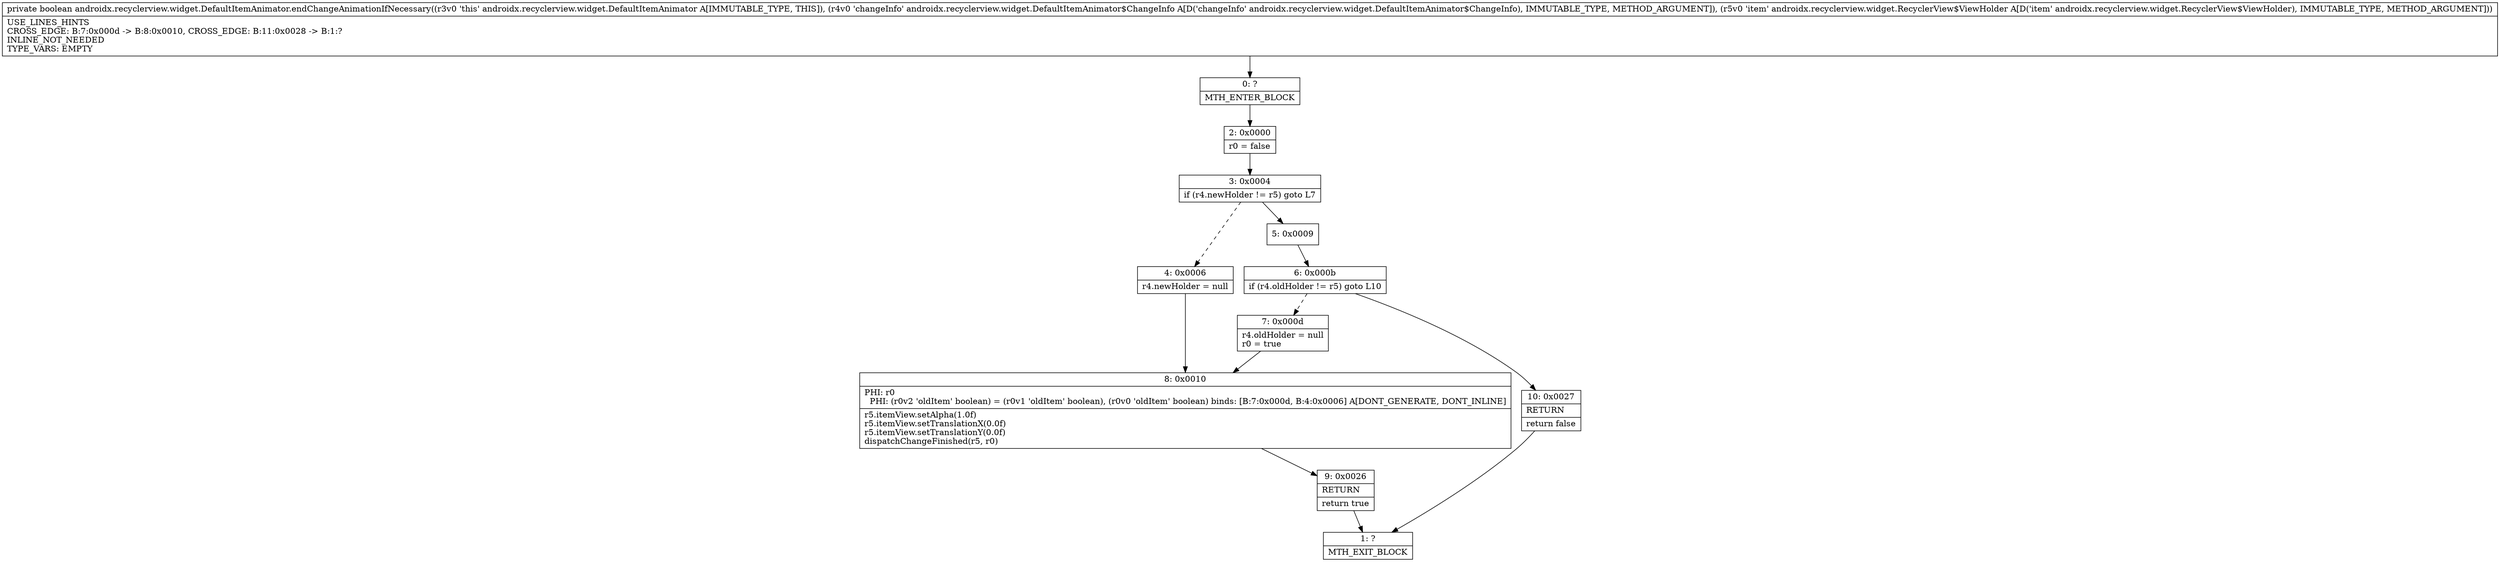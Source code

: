 digraph "CFG forandroidx.recyclerview.widget.DefaultItemAnimator.endChangeAnimationIfNecessary(Landroidx\/recyclerview\/widget\/DefaultItemAnimator$ChangeInfo;Landroidx\/recyclerview\/widget\/RecyclerView$ViewHolder;)Z" {
Node_0 [shape=record,label="{0\:\ ?|MTH_ENTER_BLOCK\l}"];
Node_2 [shape=record,label="{2\:\ 0x0000|r0 = false\l}"];
Node_3 [shape=record,label="{3\:\ 0x0004|if (r4.newHolder != r5) goto L7\l}"];
Node_4 [shape=record,label="{4\:\ 0x0006|r4.newHolder = null\l}"];
Node_8 [shape=record,label="{8\:\ 0x0010|PHI: r0 \l  PHI: (r0v2 'oldItem' boolean) = (r0v1 'oldItem' boolean), (r0v0 'oldItem' boolean) binds: [B:7:0x000d, B:4:0x0006] A[DONT_GENERATE, DONT_INLINE]\l|r5.itemView.setAlpha(1.0f)\lr5.itemView.setTranslationX(0.0f)\lr5.itemView.setTranslationY(0.0f)\ldispatchChangeFinished(r5, r0)\l}"];
Node_9 [shape=record,label="{9\:\ 0x0026|RETURN\l|return true\l}"];
Node_1 [shape=record,label="{1\:\ ?|MTH_EXIT_BLOCK\l}"];
Node_5 [shape=record,label="{5\:\ 0x0009}"];
Node_6 [shape=record,label="{6\:\ 0x000b|if (r4.oldHolder != r5) goto L10\l}"];
Node_7 [shape=record,label="{7\:\ 0x000d|r4.oldHolder = null\lr0 = true\l}"];
Node_10 [shape=record,label="{10\:\ 0x0027|RETURN\l|return false\l}"];
MethodNode[shape=record,label="{private boolean androidx.recyclerview.widget.DefaultItemAnimator.endChangeAnimationIfNecessary((r3v0 'this' androidx.recyclerview.widget.DefaultItemAnimator A[IMMUTABLE_TYPE, THIS]), (r4v0 'changeInfo' androidx.recyclerview.widget.DefaultItemAnimator$ChangeInfo A[D('changeInfo' androidx.recyclerview.widget.DefaultItemAnimator$ChangeInfo), IMMUTABLE_TYPE, METHOD_ARGUMENT]), (r5v0 'item' androidx.recyclerview.widget.RecyclerView$ViewHolder A[D('item' androidx.recyclerview.widget.RecyclerView$ViewHolder), IMMUTABLE_TYPE, METHOD_ARGUMENT]))  | USE_LINES_HINTS\lCROSS_EDGE: B:7:0x000d \-\> B:8:0x0010, CROSS_EDGE: B:11:0x0028 \-\> B:1:?\lINLINE_NOT_NEEDED\lTYPE_VARS: EMPTY\l}"];
MethodNode -> Node_0;Node_0 -> Node_2;
Node_2 -> Node_3;
Node_3 -> Node_4[style=dashed];
Node_3 -> Node_5;
Node_4 -> Node_8;
Node_8 -> Node_9;
Node_9 -> Node_1;
Node_5 -> Node_6;
Node_6 -> Node_7[style=dashed];
Node_6 -> Node_10;
Node_7 -> Node_8;
Node_10 -> Node_1;
}

